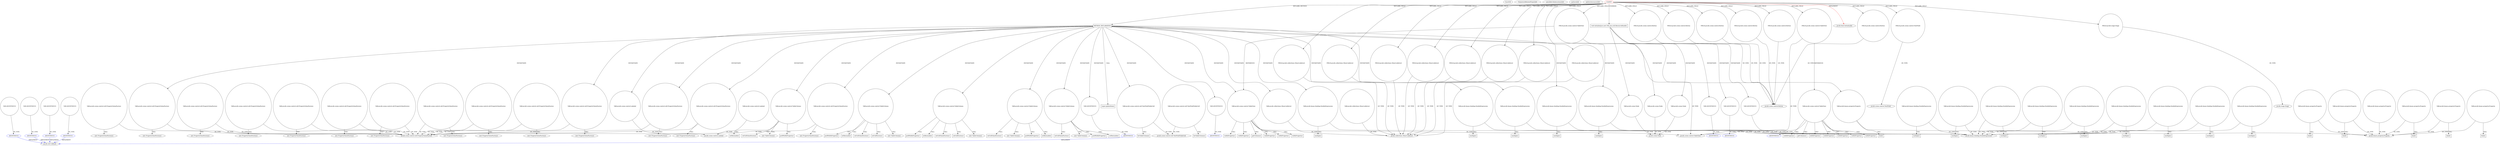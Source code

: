 digraph {
baseInfo[graphId=905,category="pattern",isAnonymous=false,possibleRelation=true]
frameworkRelatedTypesInfo[0="javafx.fxml.Initializable"]
possibleCollaborationsInfo[0="905~INSTANTIATION-~javafx.fxml.Initializable ~javafx.util.Callback ~false~true",1="905~INSTANTIATION-~javafx.fxml.Initializable ~javafx.util.Callback ~false~true",2="905~INSTANTIATION-~javafx.fxml.Initializable ~javafx.util.Callback ~false~true",3="905~INSTANTIATION-~javafx.fxml.Initializable ~javafx.util.Callback ~false~true",4="905~INSTANTIATION-CLIENT_METHOD_DECLARATION-~javafx.fxml.Initializable ~javafx.util.Callback ~false~true"]
patternInfo[frequency=2.0,patternRootClient=0]
patternInstancesInfo[0="bianconejo-CEFX~/bianconejo-CEFX/CEFX-master/src/cefx/CEPrincipalController.java~CEPrincipalController~2114",1="bianconejo-CEFX~/bianconejo-CEFX/CEFX-master/src/cefx/CECommandeController.java~CECommandeController~2084"]
721[label="javafx.util.Callback",vertexType="FRAMEWORK_INTERFACE_TYPE",isFrameworkType=false]
744[label="ANONYMOUS",vertexType="REFERENCE_ANONYMOUS_DECLARATION",isFrameworkType=false,color=blue]
767[label="ANONYMOUS",vertexType="REFERENCE_ANONYMOUS_DECLARATION",isFrameworkType=false,color=blue]
720[label="ANONYMOUS",vertexType="REFERENCE_ANONYMOUS_DECLARATION",isFrameworkType=false,color=blue]
790[label="ANONYMOUS",vertexType="REFERENCE_ANONYMOUS_DECLARATION",isFrameworkType=false,color=blue]
1018[label="ANONYMOUS",vertexType="REFERENCE_ANONYMOUS_DECLARATION",isFrameworkType=false,color=blue]
789[label="VAR:ANONYMOUS",vertexType="VARIABLE_EXPRESION",isFrameworkType=false,shape=circle]
719[label="VAR:ANONYMOUS",vertexType="VARIABLE_EXPRESION",isFrameworkType=false,shape=circle]
766[label="VAR:ANONYMOUS",vertexType="VARIABLE_EXPRESION",isFrameworkType=false,shape=circle]
1017[label="VAR:ANONYMOUS",vertexType="VARIABLE_EXPRESION",isFrameworkType=false,shape=circle]
743[label="VAR:ANONYMOUS",vertexType="VARIABLE_EXPRESION",isFrameworkType=false,shape=circle]
981[label="METHOD_DECLARATION",vertexType="CLIENT_METHOD_DECLARATION",isFrameworkType=false,shape=box]
0[label="CLIENT",vertexType="ROOT_CLIENT_CLASS_DECLARATION",isFrameworkType=false,color=red]
8[label="FIELD:javafx.scene.control.Button",vertexType="FIELD_DECLARATION",isFrameworkType=false,shape=circle]
12[label="FIELD:javafx.scene.control.Button",vertexType="FIELD_DECLARATION",isFrameworkType=false,shape=circle]
10[label="FIELD:javafx.scene.control.Button",vertexType="FIELD_DECLARATION",isFrameworkType=false,shape=circle]
18[label="FIELD:javafx.scene.control.Button",vertexType="FIELD_DECLARATION",isFrameworkType=false,shape=circle]
14[label="FIELD:javafx.scene.control.Button",vertexType="FIELD_DECLARATION",isFrameworkType=false,shape=circle]
6[label="FIELD:javafx.scene.control.Button",vertexType="FIELD_DECLARATION",isFrameworkType=false,shape=circle]
2[label="FIELD:javafx.collections.ObservableList",vertexType="FIELD_DECLARATION",isFrameworkType=false,shape=circle]
3[label="javafx.collections.ObservableList",vertexType="FRAMEWORK_INTERFACE_TYPE",isFrameworkType=false]
44[label="FIELD:javafx.collections.ObservableList",vertexType="FIELD_DECLARATION",isFrameworkType=false,shape=circle]
40[label="FIELD:javafx.collections.ObservableList",vertexType="FIELD_DECLARATION",isFrameworkType=false,shape=circle]
74[label="FIELD:javafx.collections.ObservableList",vertexType="FIELD_DECLARATION",isFrameworkType=false,shape=circle]
60[label="FIELD:javafx.collections.ObservableList",vertexType="FIELD_DECLARATION",isFrameworkType=false,shape=circle]
46[label="FIELD:javafx.collections.ObservableList",vertexType="FIELD_DECLARATION",isFrameworkType=false,shape=circle]
62[label="FIELD:javafx.collections.ObservableList",vertexType="FIELD_DECLARATION",isFrameworkType=false,shape=circle]
102[label="FIELD:javafx.collections.ObservableList",vertexType="FIELD_DECLARATION",isFrameworkType=false,shape=circle]
104[label="void initialize(java.net.URL,java.util.ResourceBundle)",vertexType="OVERRIDING_METHOD_DECLARATION",isFrameworkType=false,shape=box]
94[label="FIELD:javafx.scene.control.TextField",vertexType="FIELD_DECLARATION",isFrameworkType=false,shape=circle]
1004[label="VAR:javafx.scene.control.cell.PropertyValueFactory",vertexType="VARIABLE_EXPRESION",isFrameworkType=false,shape=circle]
1003[label="new PropertyValueFactory()",vertexType="CONSTRUCTOR_CALL",isFrameworkType=false]
988[label="VAR:javafx.scene.control.cell.PropertyValueFactory",vertexType="VARIABLE_EXPRESION",isFrameworkType=false,shape=circle]
987[label="new PropertyValueFactory()",vertexType="CONSTRUCTOR_CALL",isFrameworkType=false]
1036[label="VAR:javafx.scene.control.cell.PropertyValueFactory",vertexType="VARIABLE_EXPRESION",isFrameworkType=false,shape=circle]
1035[label="new PropertyValueFactory()",vertexType="CONSTRUCTOR_CALL",isFrameworkType=false]
1012[label="VAR:javafx.scene.control.cell.PropertyValueFactory",vertexType="VARIABLE_EXPRESION",isFrameworkType=false,shape=circle]
1011[label="new PropertyValueFactory()",vertexType="CONSTRUCTOR_CALL",isFrameworkType=false]
996[label="VAR:javafx.scene.control.cell.PropertyValueFactory",vertexType="VARIABLE_EXPRESION",isFrameworkType=false,shape=circle]
995[label="new PropertyValueFactory()",vertexType="CONSTRUCTOR_CALL",isFrameworkType=false]
396[label="VAR:ANONYMOUS",vertexType="VARIABLE_EXPRESION",isFrameworkType=false,shape=circle]
1021[label="VAR:ANONYMOUS",vertexType="VARIABLE_EXPRESION",isFrameworkType=false,shape=circle]
329[label="VAR:ANONYMOUS",vertexType="VARIABLE_EXPRESION",isFrameworkType=false,shape=circle]
370[label="VAR:ANONYMOUS",vertexType="VARIABLE_EXPRESION",isFrameworkType=false,shape=circle]
1[label="javafx.fxml.Initializable",vertexType="FRAMEWORK_INTERFACE_TYPE",isFrameworkType=false]
85[label="javafx.scene.control.TextField",vertexType="FRAMEWORK_CLASS_TYPE",isFrameworkType=false]
1025[label="VAR:javafx.scene.control.Labeled",vertexType="VARIABLE_EXPRESION",isFrameworkType=false,shape=circle]
80[label="FIELD:javafx.scene.control.TableView",vertexType="FIELD_DECLARATION",isFrameworkType=false,shape=circle]
78[label="FIELD:javafx.scene.control.TableView",vertexType="FIELD_DECLARATION",isFrameworkType=false,shape=circle]
983[label="VAR:javafx.scene.control.TableColumn",vertexType="VARIABLE_EXPRESION",isFrameworkType=false,shape=circle]
982[label="new TableColumn()",vertexType="CONSTRUCTOR_CALL",isFrameworkType=false]
1053[label="prefWidthProperty()",vertexType="INSIDE_CALL",isFrameworkType=false,shape=box]
1007[label="VAR:javafx.scene.control.TableColumn",vertexType="VARIABLE_EXPRESION",isFrameworkType=false,shape=circle]
1006[label="new TableColumn()",vertexType="CONSTRUCTOR_CALL",isFrameworkType=false]
1089[label="prefWidthProperty()",vertexType="INSIDE_CALL",isFrameworkType=false,shape=box]
1031[label="VAR:javafx.scene.control.TableColumn",vertexType="VARIABLE_EXPRESION",isFrameworkType=false,shape=circle]
1030[label="new TableColumn()",vertexType="CONSTRUCTOR_CALL",isFrameworkType=false]
1101[label="prefWidthProperty()",vertexType="INSIDE_CALL",isFrameworkType=false,shape=box]
991[label="VAR:javafx.scene.control.TableColumn",vertexType="VARIABLE_EXPRESION",isFrameworkType=false,shape=circle]
990[label="new TableColumn()",vertexType="CONSTRUCTOR_CALL",isFrameworkType=false]
1065[label="prefWidthProperty()",vertexType="INSIDE_CALL",isFrameworkType=false,shape=box]
999[label="VAR:javafx.scene.control.TableColumn",vertexType="VARIABLE_EXPRESION",isFrameworkType=false,shape=circle]
998[label="new TableColumn()",vertexType="CONSTRUCTOR_CALL",isFrameworkType=false]
1077[label="prefWidthProperty()",vertexType="INSIDE_CALL",isFrameworkType=false,shape=box]
1024[label="super.updateItem()",vertexType="SUPER_CALL",isFrameworkType=false,shape=box]
1060[label="setResizable()",vertexType="INSIDE_CALL",isFrameworkType=false,shape=box]
1084[label="setResizable()",vertexType="INSIDE_CALL",isFrameworkType=false,shape=box]
1072[label="setResizable()",vertexType="INSIDE_CALL",isFrameworkType=false,shape=box]
1096[label="setResizable()",vertexType="INSIDE_CALL",isFrameworkType=false,shape=box]
1108[label="setResizable()",vertexType="INSIDE_CALL",isFrameworkType=false,shape=box]
707[label="javafx.scene.control.cell.PropertyValueFactory",vertexType="FRAMEWORK_CLASS_TYPE",isFrameworkType=false]
761[label="VAR:javafx.scene.control.cell.PropertyValueFactory",vertexType="VARIABLE_EXPRESION",isFrameworkType=false,shape=circle]
760[label="new PropertyValueFactory()",vertexType="CONSTRUCTOR_CALL",isFrameworkType=false]
784[label="VAR:javafx.scene.control.cell.PropertyValueFactory",vertexType="VARIABLE_EXPRESION",isFrameworkType=false,shape=circle]
783[label="new PropertyValueFactory()",vertexType="CONSTRUCTOR_CALL",isFrameworkType=false]
738[label="VAR:javafx.scene.control.cell.PropertyValueFactory",vertexType="VARIABLE_EXPRESION",isFrameworkType=false,shape=circle]
737[label="new PropertyValueFactory()",vertexType="CONSTRUCTOR_CALL",isFrameworkType=false]
714[label="VAR:javafx.scene.control.cell.PropertyValueFactory",vertexType="VARIABLE_EXPRESION",isFrameworkType=false,shape=circle]
713[label="new PropertyValueFactory()",vertexType="CONSTRUCTOR_CALL",isFrameworkType=false]
836[label="VAR:javafx.scene.control.cell.PropertyValueFactory",vertexType="VARIABLE_EXPRESION",isFrameworkType=false,shape=circle]
835[label="new PropertyValueFactory()",vertexType="CONSTRUCTOR_CALL",isFrameworkType=false]
706[label="VAR:javafx.scene.control.cell.PropertyValueFactory",vertexType="VARIABLE_EXPRESION",isFrameworkType=false,shape=circle]
705[label="new PropertyValueFactory()",vertexType="CONSTRUCTOR_CALL",isFrameworkType=false]
815[label="VAR:javafx.scene.control.cell.PropertyValueFactory",vertexType="VARIABLE_EXPRESION",isFrameworkType=false,shape=circle]
814[label="new PropertyValueFactory()",vertexType="CONSTRUCTOR_CALL",isFrameworkType=false]
823[label="VAR:javafx.scene.control.cell.PropertyValueFactory",vertexType="VARIABLE_EXPRESION",isFrameworkType=false,shape=circle]
822[label="new PropertyValueFactory()",vertexType="CONSTRUCTOR_CALL",isFrameworkType=false]
807[label="VAR:javafx.scene.control.cell.PropertyValueFactory",vertexType="VARIABLE_EXPRESION",isFrameworkType=false,shape=circle]
806[label="new PropertyValueFactory()",vertexType="CONSTRUCTOR_CALL",isFrameworkType=false]
838[label="VAR:javafx.collections.ObservableList",vertexType="VARIABLE_EXPRESION",isFrameworkType=false,shape=circle]
1043[label="VAR:javafx.collections.ObservableList",vertexType="VARIABLE_EXPRESION",isFrameworkType=false,shape=circle]
330[label="ANONYMOUS",vertexType="REFERENCE_ANONYMOUS_DECLARATION",isFrameworkType=false,color=blue]
1022[label="ANONYMOUS",vertexType="REFERENCE_ANONYMOUS_DECLARATION",isFrameworkType=false,color=blue]
371[label="ANONYMOUS",vertexType="REFERENCE_ANONYMOUS_DECLARATION",isFrameworkType=false,color=blue]
397[label="ANONYMOUS",vertexType="REFERENCE_ANONYMOUS_DECLARATION",isFrameworkType=false,color=blue]
79[label="javafx.scene.control.TableView",vertexType="FRAMEWORK_CLASS_TYPE",isFrameworkType=false]
986[label="setCellValueFactory()",vertexType="INSIDE_CALL",isFrameworkType=false,shape=box]
994[label="setCellValueFactory()",vertexType="INSIDE_CALL",isFrameworkType=false,shape=box]
1010[label="setCellValueFactory()",vertexType="INSIDE_CALL",isFrameworkType=false,shape=box]
1034[label="setCellValueFactory()",vertexType="INSIDE_CALL",isFrameworkType=false,shape=box]
1002[label="setCellValueFactory()",vertexType="INSIDE_CALL",isFrameworkType=false,shape=box]
1090[label="VAR:javafx.beans.binding.DoubleExpression",vertexType="VARIABLE_EXPRESION",isFrameworkType=false,shape=circle]
1091[label="multiply()",vertexType="INSIDE_CALL",isFrameworkType=false,shape=box]
853[label="javafx.beans.binding.DoubleExpression",vertexType="FRAMEWORK_CLASS_TYPE",isFrameworkType=false]
1066[label="VAR:javafx.beans.binding.DoubleExpression",vertexType="VARIABLE_EXPRESION",isFrameworkType=false,shape=circle]
1067[label="multiply()",vertexType="INSIDE_CALL",isFrameworkType=false,shape=box]
899[label="VAR:javafx.beans.binding.DoubleExpression",vertexType="VARIABLE_EXPRESION",isFrameworkType=false,shape=circle]
900[label="multiply()",vertexType="INSIDE_CALL",isFrameworkType=false,shape=box]
1078[label="VAR:javafx.beans.binding.DoubleExpression",vertexType="VARIABLE_EXPRESION",isFrameworkType=false,shape=circle]
1079[label="multiply()",vertexType="INSIDE_CALL",isFrameworkType=false,shape=box]
1054[label="VAR:javafx.beans.binding.DoubleExpression",vertexType="VARIABLE_EXPRESION",isFrameworkType=false,shape=circle]
1055[label="multiply()",vertexType="INSIDE_CALL",isFrameworkType=false,shape=box]
1102[label="VAR:javafx.beans.binding.DoubleExpression",vertexType="VARIABLE_EXPRESION",isFrameworkType=false,shape=circle]
1103[label="multiply()",vertexType="INSIDE_CALL",isFrameworkType=false,shape=box]
911[label="VAR:javafx.beans.binding.DoubleExpression",vertexType="VARIABLE_EXPRESION",isFrameworkType=false,shape=circle]
912[label="multiply()",vertexType="INSIDE_CALL",isFrameworkType=false,shape=box]
851[label="VAR:javafx.beans.binding.DoubleExpression",vertexType="VARIABLE_EXPRESION",isFrameworkType=false,shape=circle]
852[label="multiply()",vertexType="INSIDE_CALL",isFrameworkType=false,shape=box]
923[label="VAR:javafx.beans.binding.DoubleExpression",vertexType="VARIABLE_EXPRESION",isFrameworkType=false,shape=circle]
924[label="multiply()",vertexType="INSIDE_CALL",isFrameworkType=false,shape=box]
875[label="VAR:javafx.beans.binding.DoubleExpression",vertexType="VARIABLE_EXPRESION",isFrameworkType=false,shape=circle]
876[label="multiply()",vertexType="INSIDE_CALL",isFrameworkType=false,shape=box]
947[label="VAR:javafx.beans.binding.DoubleExpression",vertexType="VARIABLE_EXPRESION",isFrameworkType=false,shape=circle]
948[label="multiply()",vertexType="INSIDE_CALL",isFrameworkType=false,shape=box]
887[label="VAR:javafx.beans.binding.DoubleExpression",vertexType="VARIABLE_EXPRESION",isFrameworkType=false,shape=circle]
888[label="multiply()",vertexType="INSIDE_CALL",isFrameworkType=false,shape=box]
863[label="VAR:javafx.beans.binding.DoubleExpression",vertexType="VARIABLE_EXPRESION",isFrameworkType=false,shape=circle]
864[label="multiply()",vertexType="INSIDE_CALL",isFrameworkType=false,shape=box]
935[label="VAR:javafx.beans.binding.DoubleExpression",vertexType="VARIABLE_EXPRESION",isFrameworkType=false,shape=circle]
936[label="multiply()",vertexType="INSIDE_CALL",isFrameworkType=false,shape=box]
48[label="FIELD:javafx.stage.Stage",vertexType="FIELD_DECLARATION",isFrameworkType=false,shape=circle]
49[label="javafx.stage.Stage",vertexType="FRAMEWORK_CLASS_TYPE",isFrameworkType=false]
7[label="javafx.scene.control.Button",vertexType="FRAMEWORK_CLASS_TYPE",isFrameworkType=false]
478[label="VAR:javafx.scene.Node",vertexType="VARIABLE_EXPRESION",isFrameworkType=false,shape=circle]
165[label="javafx.scene.Node",vertexType="FRAMEWORK_CLASS_TYPE",isFrameworkType=false]
472[label="VAR:javafx.scene.Node",vertexType="VARIABLE_EXPRESION",isFrameworkType=false,shape=circle]
466[label="VAR:javafx.scene.Node",vertexType="VARIABLE_EXPRESION",isFrameworkType=false,shape=circle]
1039[label="setCellFactory()",vertexType="INSIDE_CALL",isFrameworkType=false,shape=box]
1015[label="setCellFactory()",vertexType="INSIDE_CALL",isFrameworkType=false,shape=box]
238[label="javafx.scene.control.Labeled",vertexType="FRAMEWORK_CLASS_TYPE",isFrameworkType=false]
727[label="VAR:javafx.scene.control.Labeled",vertexType="VARIABLE_EXPRESION",isFrameworkType=false,shape=circle]
1046[label="VAR:javafx.scene.control.TableView",vertexType="VARIABLE_EXPRESION",isFrameworkType=false,shape=circle]
1070[label="widthProperty()",vertexType="INSIDE_CALL",isFrameworkType=false,shape=box]
1094[label="widthProperty()",vertexType="INSIDE_CALL",isFrameworkType=false,shape=box]
1082[label="widthProperty()",vertexType="INSIDE_CALL",isFrameworkType=false,shape=box]
1106[label="widthProperty()",vertexType="INSIDE_CALL",isFrameworkType=false,shape=box]
1058[label="widthProperty()",vertexType="INSIDE_CALL",isFrameworkType=false,shape=box]
1047[label="getColumns()",vertexType="INSIDE_CALL",isFrameworkType=false,shape=box]
841[label="VAR:javafx.scene.control.TableView",vertexType="VARIABLE_EXPRESION",isFrameworkType=false,shape=circle]
915[label="widthProperty()",vertexType="INSIDE_CALL",isFrameworkType=false,shape=box]
879[label="widthProperty()",vertexType="INSIDE_CALL",isFrameworkType=false,shape=box]
891[label="widthProperty()",vertexType="INSIDE_CALL",isFrameworkType=false,shape=box]
939[label="widthProperty()",vertexType="INSIDE_CALL",isFrameworkType=false,shape=box]
867[label="widthProperty()",vertexType="INSIDE_CALL",isFrameworkType=false,shape=box]
951[label="widthProperty()",vertexType="INSIDE_CALL",isFrameworkType=false,shape=box]
842[label="getColumns()",vertexType="INSIDE_CALL",isFrameworkType=false,shape=box]
1040[label="VAR:javafx.scene.control.cell.TextFieldTableCell",vertexType="VARIABLE_EXPRESION",isFrameworkType=false,shape=circle]
829[label="javafx.scene.control.cell.TextFieldTableCell",vertexType="FRAMEWORK_CLASS_TYPE",isFrameworkType=false]
1041[label="forTableColumn()",vertexType="INSIDE_CALL",isFrameworkType=false,shape=box]
827[label="VAR:javafx.scene.control.cell.TextFieldTableCell",vertexType="VARIABLE_EXPRESION",isFrameworkType=false,shape=circle]
828[label="forTableColumn()",vertexType="INSIDE_CALL",isFrameworkType=false,shape=box]
1049[label="VAR:javafx.beans.property.Property",vertexType="VARIABLE_EXPRESION",isFrameworkType=false,shape=circle]
848[label="javafx.beans.property.Property",vertexType="FRAMEWORK_INTERFACE_TYPE",isFrameworkType=false]
1050[label="bind()",vertexType="INSIDE_CALL",isFrameworkType=false,shape=box]
942[label="VAR:javafx.beans.property.Property",vertexType="VARIABLE_EXPRESION",isFrameworkType=false,shape=circle]
943[label="bind()",vertexType="INSIDE_CALL",isFrameworkType=false,shape=box]
894[label="VAR:javafx.beans.property.Property",vertexType="VARIABLE_EXPRESION",isFrameworkType=false,shape=circle]
895[label="bind()",vertexType="INSIDE_CALL",isFrameworkType=false,shape=box]
870[label="VAR:javafx.beans.property.Property",vertexType="VARIABLE_EXPRESION",isFrameworkType=false,shape=circle]
871[label="bind()",vertexType="INSIDE_CALL",isFrameworkType=false,shape=box]
930[label="VAR:javafx.beans.property.Property",vertexType="VARIABLE_EXPRESION",isFrameworkType=false,shape=circle]
931[label="bind()",vertexType="INSIDE_CALL",isFrameworkType=false,shape=box]
846[label="VAR:javafx.beans.property.Property",vertexType="VARIABLE_EXPRESION",isFrameworkType=false,shape=circle]
847[label="bind()",vertexType="INSIDE_CALL",isFrameworkType=false,shape=box]
918[label="VAR:javafx.beans.property.Property",vertexType="VARIABLE_EXPRESION",isFrameworkType=false,shape=circle]
983->982[label="CALL"]
999->1084[label="CALL"]
983->1060[label="CALL"]
80->1046[label="REFERENCE"]
1040->1041[label="CALL"]
0->1[label="IMPLEMENT",color=red]
0->14[label="DECLARE_FIELD"]
991->1065[label="CALL"]
894->848[label="OF_TYPE"]
981->1102[label="INSTANTIATE"]
823->707[label="OF_TYPE"]
899->900[label="CALL"]
981->1024[label="CALL"]
1004->707[label="OF_TYPE"]
1012->707[label="OF_TYPE"]
947->948[label="CALL"]
1078->1079[label="CALL"]
720->721[label="IMPLEMENT",color=blue]
870->848[label="OF_TYPE"]
1007->1096[label="CALL"]
841->939[label="CALL"]
991->1072[label="CALL"]
988->707[label="OF_TYPE"]
942->848[label="OF_TYPE"]
1102->1103[label="CALL"]
767->721[label="IMPLEMENT",color=blue]
706->705[label="CALL"]
0->104[label="OVERRIDE"]
807->806[label="CALL"]
0->74[label="DECLARE_FIELD"]
836->707[label="OF_TYPE"]
870->871[label="CALL"]
784->783[label="CALL"]
981->1078[label="INSTANTIATE"]
981->1017[label="INSTANTIATE"]
1031->1034[label="CALL"]
0->62[label="DECLARE_FIELD"]
981->1007[label="INSTANTIATE"]
815->707[label="OF_TYPE"]
761->760[label="CALL"]
863->853[label="OF_TYPE"]
766->767[label="OF_TYPE"]
807->707[label="OF_TYPE"]
1007->1010[label="CALL"]
14->7[label="OF_TYPE"]
981->1021[label="INSTANTIATE"]
714->713[label="CALL"]
1054->1055[label="CALL"]
981->983[label="INSTANTIATE"]
838->3[label="OF_TYPE"]
983->986[label="CALL"]
999->1002[label="CALL"]
1054->853[label="OF_TYPE"]
991->990[label="CALL"]
981->1012[label="INSTANTIATE"]
981->991[label="INSTANTIATE"]
1012->1011[label="CALL"]
935->936[label="CALL"]
1046->1058[label="CALL"]
0->60[label="DECLARE_FIELD"]
981->996[label="INSTANTIATE"]
12->7[label="OF_TYPE"]
942->943[label="CALL"]
6->7[label="OF_TYPE"]
1040->829[label="OF_TYPE"]
930->848[label="OF_TYPE"]
836->835[label="CALL"]
1018->721[label="IMPLEMENT",color=blue]
104->478[label="INSTANTIATE"]
841->842[label="CALL"]
827->829[label="OF_TYPE"]
0->981[label="DECLARE_METHOD"]
981->1043[label="INSTANTIATE"]
981->999[label="INSTANTIATE"]
911->912[label="CALL"]
1066->853[label="OF_TYPE"]
1102->853[label="OF_TYPE"]
102->3[label="OF_TYPE"]
996->707[label="OF_TYPE"]
1031->1108[label="CALL"]
1031->1030[label="CALL"]
0->44[label="DECLARE_FIELD"]
1031->1101[label="CALL"]
841->891[label="CALL"]
981->1031[label="INSTANTIATE"]
48->49[label="OF_TYPE"]
999->998[label="CALL"]
983->1053[label="CALL"]
60->3[label="OF_TYPE"]
981->1090[label="INSTANTIATE"]
40->3[label="OF_TYPE"]
1049->848[label="OF_TYPE"]
981->1054[label="INSTANTIATE"]
714->707[label="OF_TYPE"]
851->853[label="OF_TYPE"]
981->1025[label="INSTANTIATE"]
815->814[label="CALL"]
875->876[label="CALL"]
0->78[label="DECLARE_FIELD"]
104->396[label="INSTANTIATE"]
981->1066[label="INSTANTIATE"]
1007->1089[label="CALL"]
1046->1106[label="CALL"]
863->864[label="CALL"]
789->790[label="OF_TYPE"]
0->10[label="DECLARE_FIELD"]
851->852[label="CALL"]
738->707[label="OF_TYPE"]
466->165[label="OF_TYPE"]
930->931[label="CALL"]
1078->853[label="OF_TYPE"]
396->397[label="OF_TYPE"]
947->853[label="OF_TYPE"]
78->841[label="REFERENCE"]
738->737[label="CALL"]
1066->1067[label="CALL"]
887->888[label="CALL"]
2->3[label="OF_TYPE"]
1046->1047[label="CALL"]
841->915[label="CALL"]
0->6[label="DECLARE_FIELD"]
706->707[label="OF_TYPE"]
1090->1091[label="CALL"]
918->848[label="OF_TYPE"]
478->165[label="OF_TYPE"]
104->329[label="INSTANTIATE"]
80->79[label="OF_TYPE"]
0->2[label="DECLARE_FIELD"]
0->94[label="DECLARE_FIELD"]
370->371[label="OF_TYPE"]
894->895[label="CALL"]
841->867[label="CALL"]
1007->1015[label="CALL"]
923->924[label="CALL"]
981->1040[label="INSTANTIATE"]
78->79[label="OF_TYPE"]
1046->1094[label="CALL"]
981->1036[label="INSTANTIATE"]
996->995[label="CALL"]
0->48[label="DECLARE_FIELD"]
1036->1035[label="CALL"]
1036->707[label="OF_TYPE"]
1046->1082[label="CALL"]
0->80[label="DECLARE_FIELD"]
1007->1006[label="CALL"]
1031->1039[label="CALL"]
923->853[label="OF_TYPE"]
784->707[label="OF_TYPE"]
104->370[label="INSTANTIATE"]
875->853[label="OF_TYPE"]
104->466[label="INSTANTIATE"]
823->822[label="CALL"]
1049->1050[label="CALL"]
744->721[label="IMPLEMENT",color=blue]
46->3[label="OF_TYPE"]
62->3[label="OF_TYPE"]
719->720[label="OF_TYPE"]
329->330[label="OF_TYPE"]
981->988[label="INSTANTIATE"]
8->7[label="OF_TYPE"]
10->7[label="OF_TYPE"]
827->828[label="CALL"]
1043->3[label="OF_TYPE"]
790->721[label="IMPLEMENT",color=blue]
18->7[label="OF_TYPE"]
1046->79[label="OF_TYPE"]
841->79[label="OF_TYPE"]
761->707[label="OF_TYPE"]
472->165[label="OF_TYPE"]
899->853[label="OF_TYPE"]
841->879[label="CALL"]
981->1046[label="INSTANTIATE"]
988->987[label="CALL"]
1017->1018[label="OF_TYPE"]
1025->238[label="OF_TYPE"]
94->85[label="OF_TYPE"]
727->238[label="OF_TYPE"]
1021->1022[label="OF_TYPE"]
981->1049[label="INSTANTIATE"]
935->853[label="OF_TYPE"]
887->853[label="OF_TYPE"]
999->1077[label="CALL"]
0->8[label="DECLARE_FIELD"]
743->744[label="OF_TYPE"]
74->3[label="OF_TYPE"]
846->848[label="OF_TYPE"]
1090->853[label="OF_TYPE"]
44->3[label="OF_TYPE"]
0->12[label="DECLARE_FIELD"]
0->18[label="DECLARE_FIELD"]
911->853[label="OF_TYPE"]
1004->1003[label="CALL"]
104->472[label="INSTANTIATE"]
981->1004[label="INSTANTIATE"]
0->102[label="DECLARE_FIELD"]
0->46[label="DECLARE_FIELD"]
1046->1070[label="CALL"]
991->994[label="CALL"]
0->40[label="DECLARE_FIELD"]
841->951[label="CALL"]
846->847[label="CALL"]
}
